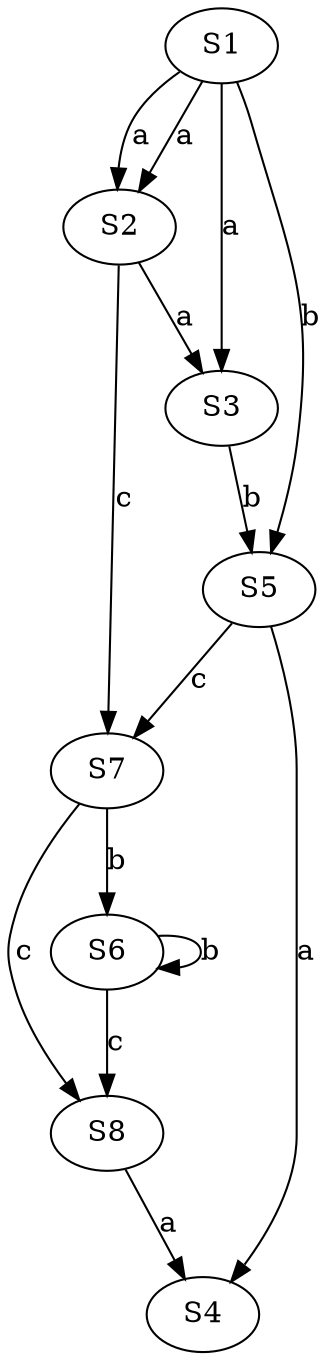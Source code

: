// Example in the 2017 paper (swap S3 & S5 | S1 & S6) & edge shuffle
digraph g1 {
    S1 -> S2 [ label=a ];
    S1 -> S2 [ label=a ];
    S1 -> S3 [ label=a ];
    S2 -> S3 [ label=a ];
    S5 -> S4 [ label=a ];
    S8 -> S4 [ label=a ];
    S1 -> S5 [ label=b ];
    S3 -> S5 [ label=b ];
    S6 -> S6 [ label=b ];
    S7 -> S6 [ label=b ];
    S2 -> S7 [ label=c ];
    S5 -> S7 [ label=c ];
    S6 -> S8 [ label=c ];
    S7 -> S8 [ label=c ];
}